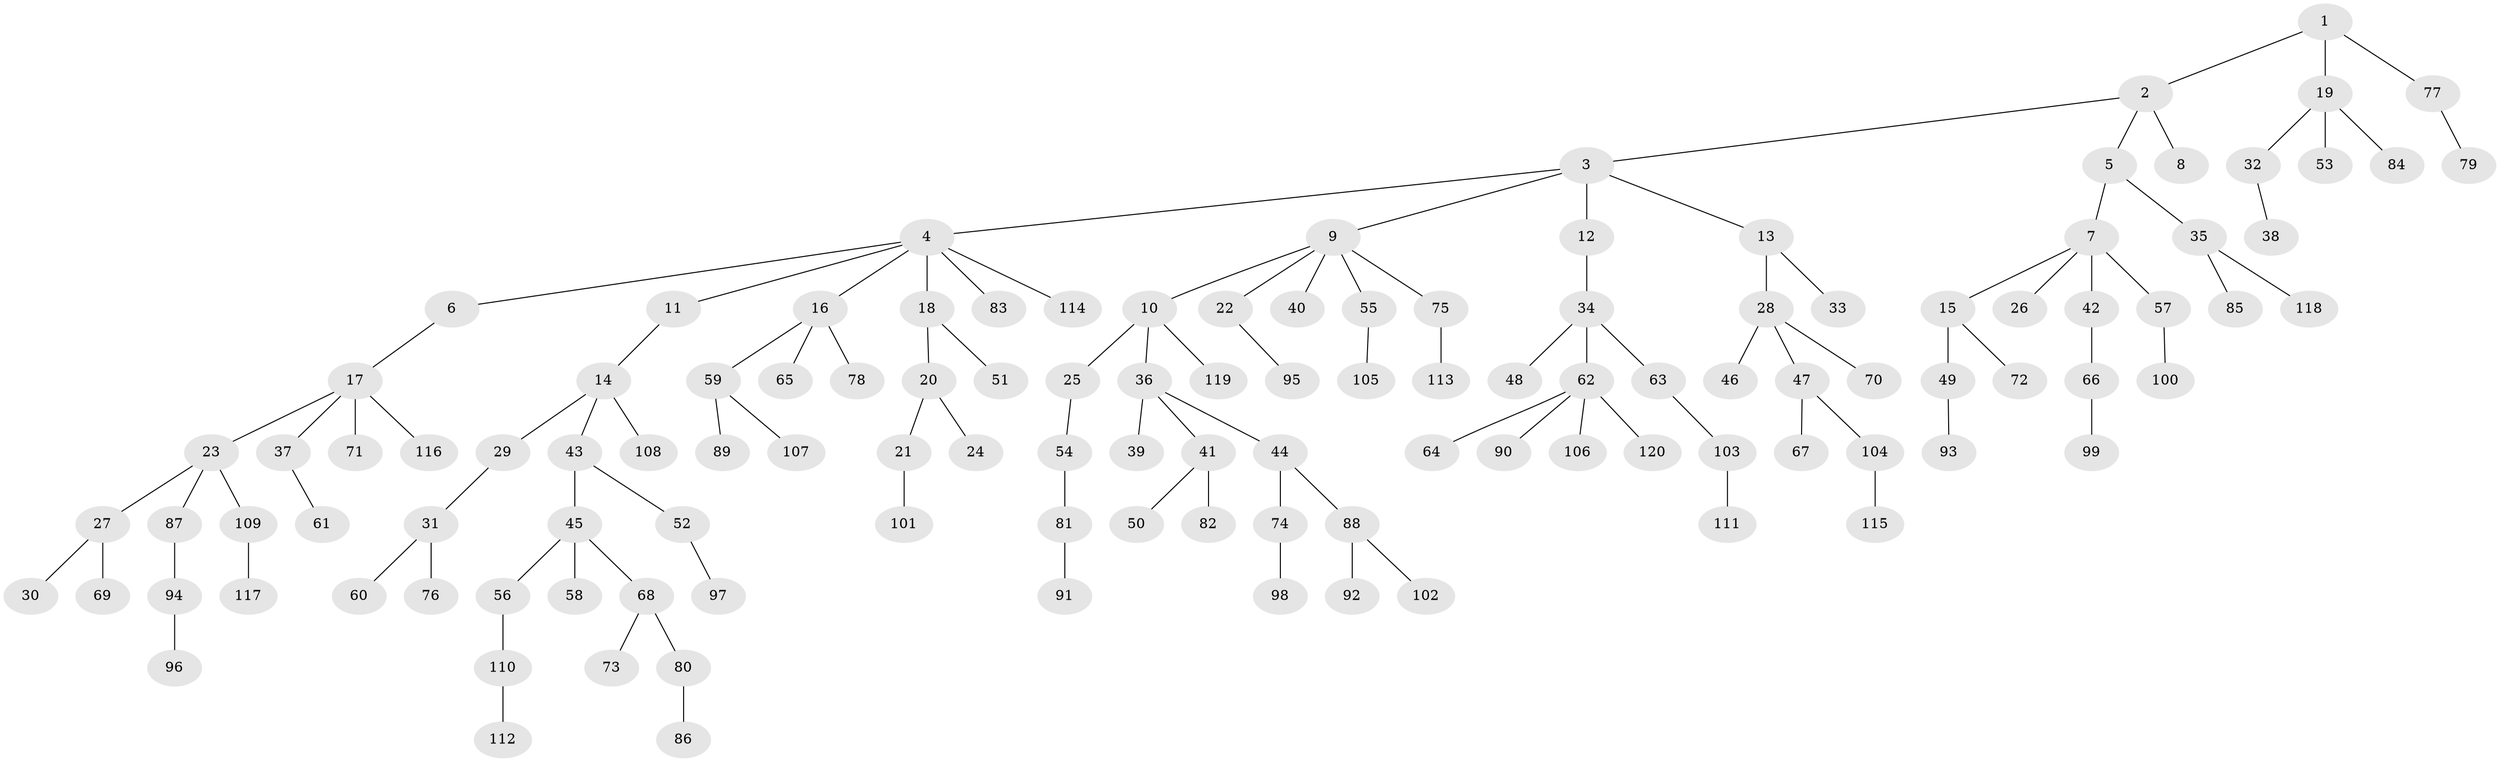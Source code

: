 // Generated by graph-tools (version 1.1) at 2025/53/03/09/25 04:53:12]
// undirected, 120 vertices, 119 edges
graph export_dot {
graph [start="1"]
  node [color=gray90,style=filled];
  1;
  2;
  3;
  4;
  5;
  6;
  7;
  8;
  9;
  10;
  11;
  12;
  13;
  14;
  15;
  16;
  17;
  18;
  19;
  20;
  21;
  22;
  23;
  24;
  25;
  26;
  27;
  28;
  29;
  30;
  31;
  32;
  33;
  34;
  35;
  36;
  37;
  38;
  39;
  40;
  41;
  42;
  43;
  44;
  45;
  46;
  47;
  48;
  49;
  50;
  51;
  52;
  53;
  54;
  55;
  56;
  57;
  58;
  59;
  60;
  61;
  62;
  63;
  64;
  65;
  66;
  67;
  68;
  69;
  70;
  71;
  72;
  73;
  74;
  75;
  76;
  77;
  78;
  79;
  80;
  81;
  82;
  83;
  84;
  85;
  86;
  87;
  88;
  89;
  90;
  91;
  92;
  93;
  94;
  95;
  96;
  97;
  98;
  99;
  100;
  101;
  102;
  103;
  104;
  105;
  106;
  107;
  108;
  109;
  110;
  111;
  112;
  113;
  114;
  115;
  116;
  117;
  118;
  119;
  120;
  1 -- 2;
  1 -- 19;
  1 -- 77;
  2 -- 3;
  2 -- 5;
  2 -- 8;
  3 -- 4;
  3 -- 9;
  3 -- 12;
  3 -- 13;
  4 -- 6;
  4 -- 11;
  4 -- 16;
  4 -- 18;
  4 -- 83;
  4 -- 114;
  5 -- 7;
  5 -- 35;
  6 -- 17;
  7 -- 15;
  7 -- 26;
  7 -- 42;
  7 -- 57;
  9 -- 10;
  9 -- 22;
  9 -- 40;
  9 -- 55;
  9 -- 75;
  10 -- 25;
  10 -- 36;
  10 -- 119;
  11 -- 14;
  12 -- 34;
  13 -- 28;
  13 -- 33;
  14 -- 29;
  14 -- 43;
  14 -- 108;
  15 -- 49;
  15 -- 72;
  16 -- 59;
  16 -- 65;
  16 -- 78;
  17 -- 23;
  17 -- 37;
  17 -- 71;
  17 -- 116;
  18 -- 20;
  18 -- 51;
  19 -- 32;
  19 -- 53;
  19 -- 84;
  20 -- 21;
  20 -- 24;
  21 -- 101;
  22 -- 95;
  23 -- 27;
  23 -- 87;
  23 -- 109;
  25 -- 54;
  27 -- 30;
  27 -- 69;
  28 -- 46;
  28 -- 47;
  28 -- 70;
  29 -- 31;
  31 -- 60;
  31 -- 76;
  32 -- 38;
  34 -- 48;
  34 -- 62;
  34 -- 63;
  35 -- 85;
  35 -- 118;
  36 -- 39;
  36 -- 41;
  36 -- 44;
  37 -- 61;
  41 -- 50;
  41 -- 82;
  42 -- 66;
  43 -- 45;
  43 -- 52;
  44 -- 74;
  44 -- 88;
  45 -- 56;
  45 -- 58;
  45 -- 68;
  47 -- 67;
  47 -- 104;
  49 -- 93;
  52 -- 97;
  54 -- 81;
  55 -- 105;
  56 -- 110;
  57 -- 100;
  59 -- 89;
  59 -- 107;
  62 -- 64;
  62 -- 90;
  62 -- 106;
  62 -- 120;
  63 -- 103;
  66 -- 99;
  68 -- 73;
  68 -- 80;
  74 -- 98;
  75 -- 113;
  77 -- 79;
  80 -- 86;
  81 -- 91;
  87 -- 94;
  88 -- 92;
  88 -- 102;
  94 -- 96;
  103 -- 111;
  104 -- 115;
  109 -- 117;
  110 -- 112;
}

